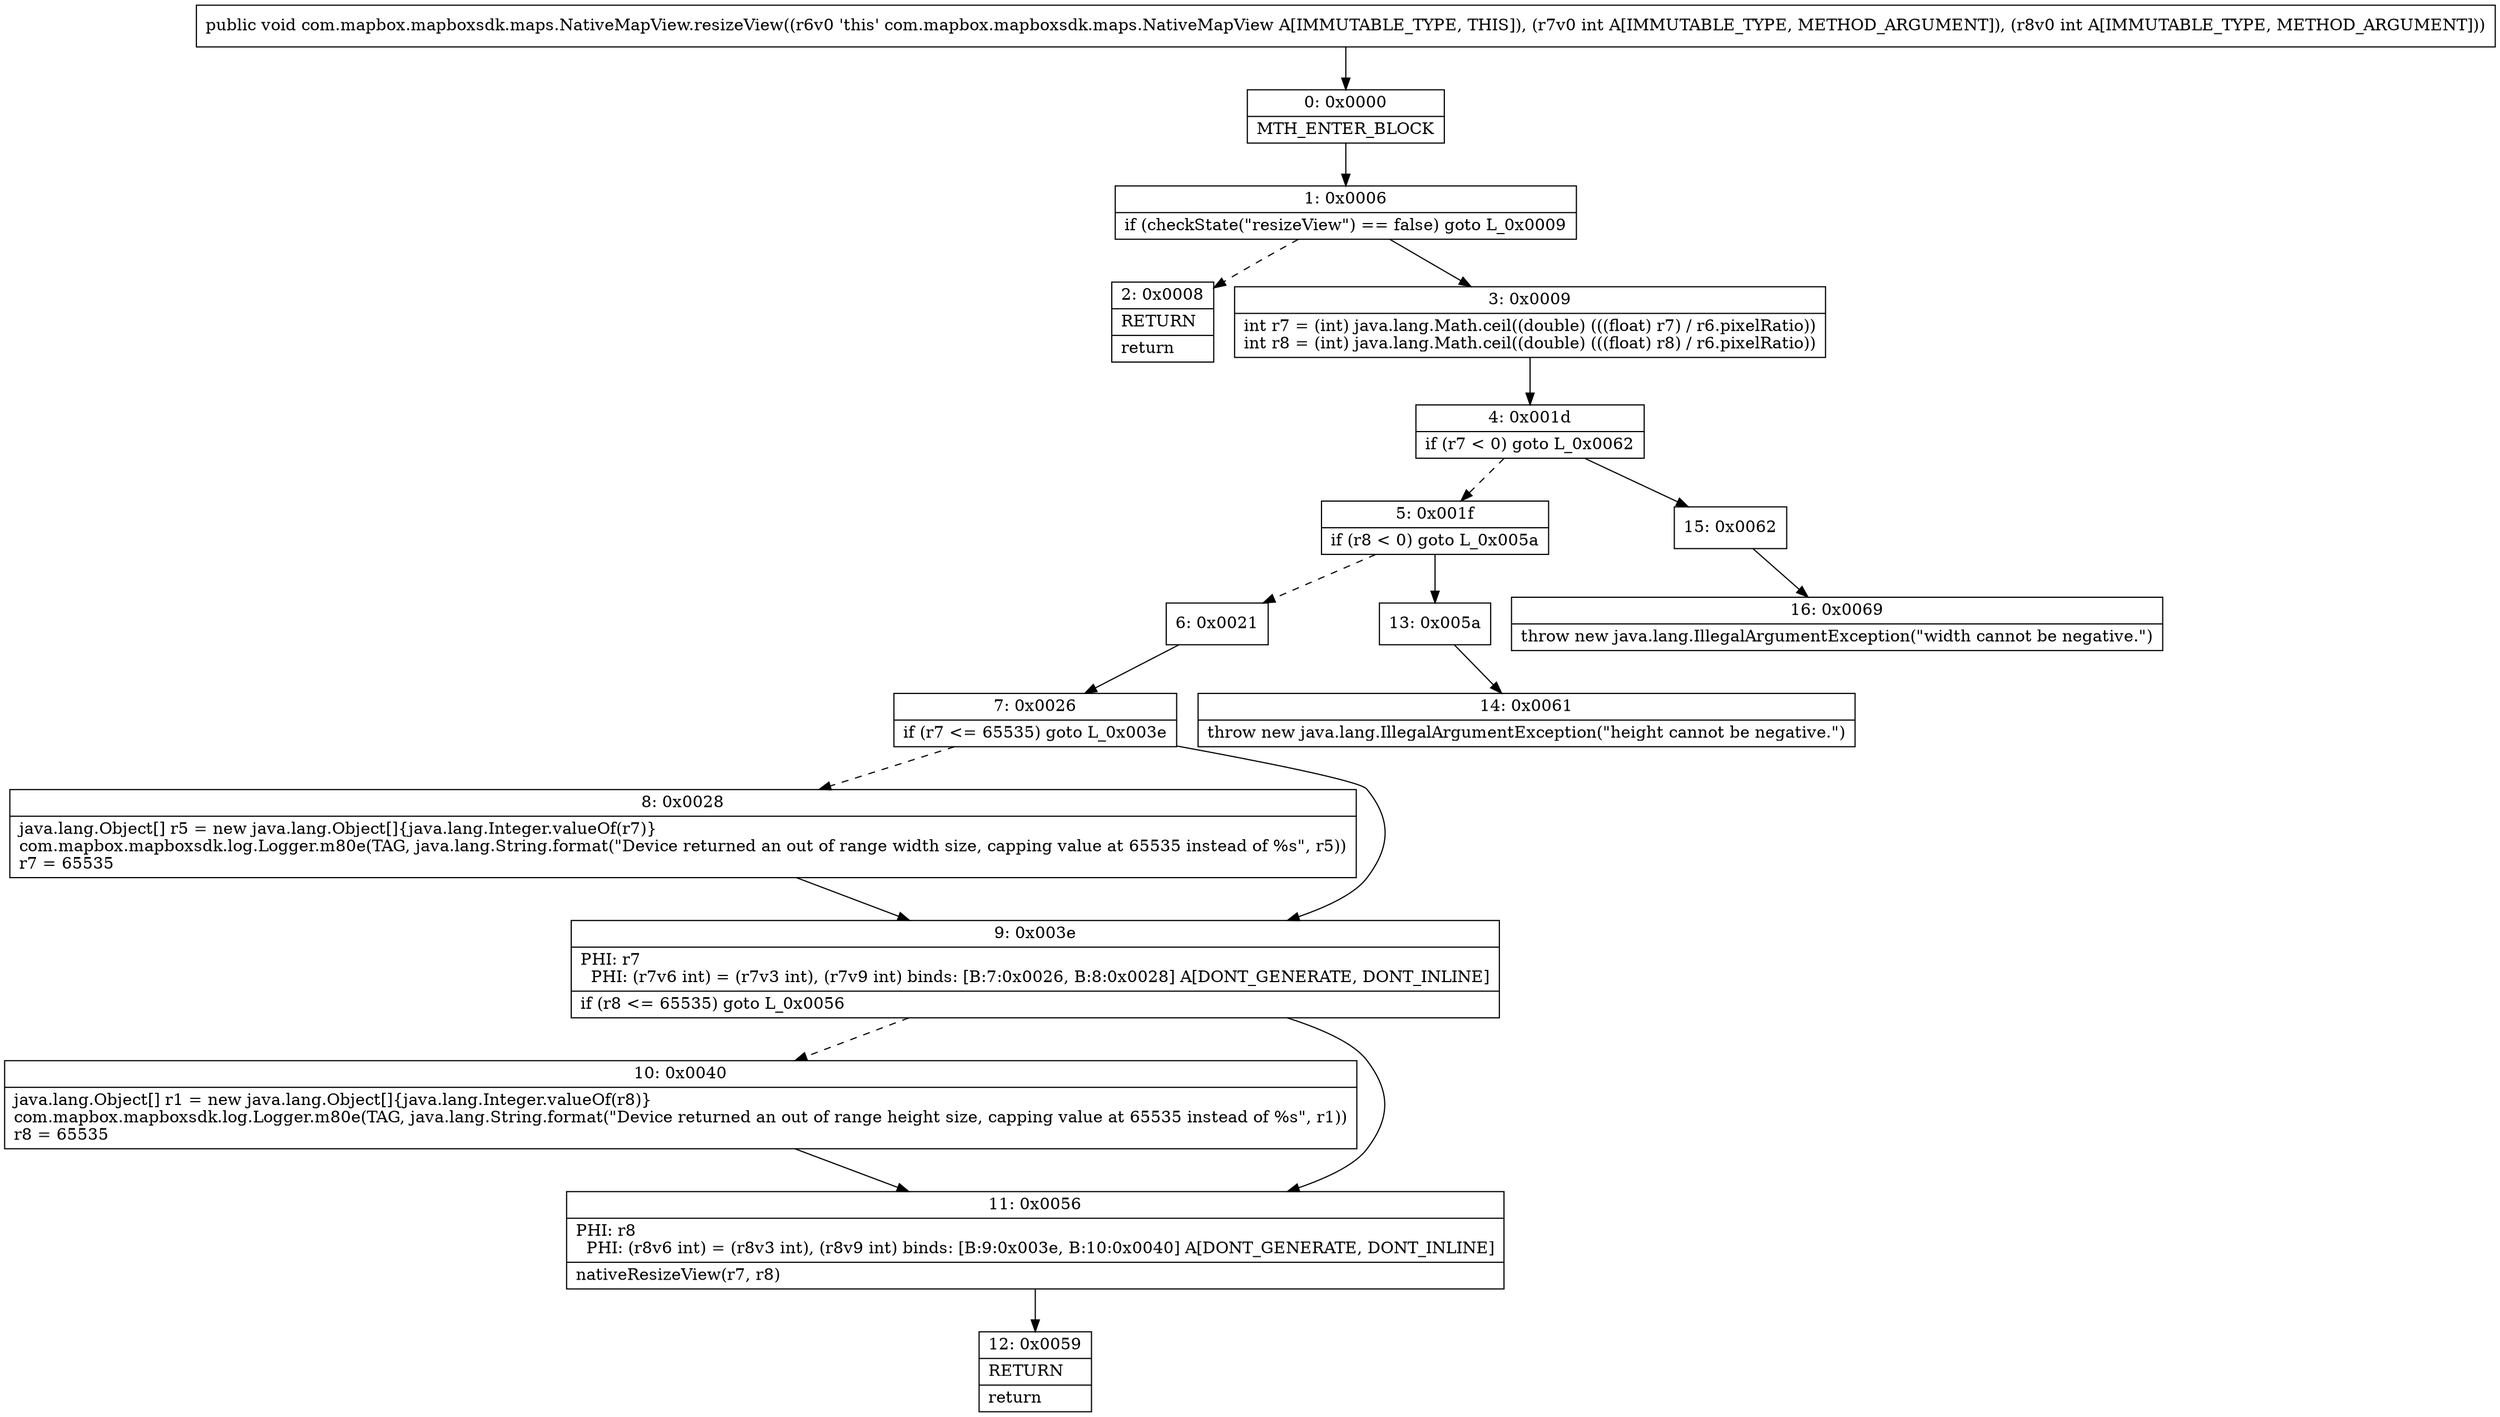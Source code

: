digraph "CFG forcom.mapbox.mapboxsdk.maps.NativeMapView.resizeView(II)V" {
Node_0 [shape=record,label="{0\:\ 0x0000|MTH_ENTER_BLOCK\l}"];
Node_1 [shape=record,label="{1\:\ 0x0006|if (checkState(\"resizeView\") == false) goto L_0x0009\l}"];
Node_2 [shape=record,label="{2\:\ 0x0008|RETURN\l|return\l}"];
Node_3 [shape=record,label="{3\:\ 0x0009|int r7 = (int) java.lang.Math.ceil((double) (((float) r7) \/ r6.pixelRatio))\lint r8 = (int) java.lang.Math.ceil((double) (((float) r8) \/ r6.pixelRatio))\l}"];
Node_4 [shape=record,label="{4\:\ 0x001d|if (r7 \< 0) goto L_0x0062\l}"];
Node_5 [shape=record,label="{5\:\ 0x001f|if (r8 \< 0) goto L_0x005a\l}"];
Node_6 [shape=record,label="{6\:\ 0x0021}"];
Node_7 [shape=record,label="{7\:\ 0x0026|if (r7 \<= 65535) goto L_0x003e\l}"];
Node_8 [shape=record,label="{8\:\ 0x0028|java.lang.Object[] r5 = new java.lang.Object[]\{java.lang.Integer.valueOf(r7)\}\lcom.mapbox.mapboxsdk.log.Logger.m80e(TAG, java.lang.String.format(\"Device returned an out of range width size, capping value at 65535 instead of %s\", r5))\lr7 = 65535\l}"];
Node_9 [shape=record,label="{9\:\ 0x003e|PHI: r7 \l  PHI: (r7v6 int) = (r7v3 int), (r7v9 int) binds: [B:7:0x0026, B:8:0x0028] A[DONT_GENERATE, DONT_INLINE]\l|if (r8 \<= 65535) goto L_0x0056\l}"];
Node_10 [shape=record,label="{10\:\ 0x0040|java.lang.Object[] r1 = new java.lang.Object[]\{java.lang.Integer.valueOf(r8)\}\lcom.mapbox.mapboxsdk.log.Logger.m80e(TAG, java.lang.String.format(\"Device returned an out of range height size, capping value at 65535 instead of %s\", r1))\lr8 = 65535\l}"];
Node_11 [shape=record,label="{11\:\ 0x0056|PHI: r8 \l  PHI: (r8v6 int) = (r8v3 int), (r8v9 int) binds: [B:9:0x003e, B:10:0x0040] A[DONT_GENERATE, DONT_INLINE]\l|nativeResizeView(r7, r8)\l}"];
Node_12 [shape=record,label="{12\:\ 0x0059|RETURN\l|return\l}"];
Node_13 [shape=record,label="{13\:\ 0x005a}"];
Node_14 [shape=record,label="{14\:\ 0x0061|throw new java.lang.IllegalArgumentException(\"height cannot be negative.\")\l}"];
Node_15 [shape=record,label="{15\:\ 0x0062}"];
Node_16 [shape=record,label="{16\:\ 0x0069|throw new java.lang.IllegalArgumentException(\"width cannot be negative.\")\l}"];
MethodNode[shape=record,label="{public void com.mapbox.mapboxsdk.maps.NativeMapView.resizeView((r6v0 'this' com.mapbox.mapboxsdk.maps.NativeMapView A[IMMUTABLE_TYPE, THIS]), (r7v0 int A[IMMUTABLE_TYPE, METHOD_ARGUMENT]), (r8v0 int A[IMMUTABLE_TYPE, METHOD_ARGUMENT])) }"];
MethodNode -> Node_0;
Node_0 -> Node_1;
Node_1 -> Node_2[style=dashed];
Node_1 -> Node_3;
Node_3 -> Node_4;
Node_4 -> Node_5[style=dashed];
Node_4 -> Node_15;
Node_5 -> Node_6[style=dashed];
Node_5 -> Node_13;
Node_6 -> Node_7;
Node_7 -> Node_8[style=dashed];
Node_7 -> Node_9;
Node_8 -> Node_9;
Node_9 -> Node_10[style=dashed];
Node_9 -> Node_11;
Node_10 -> Node_11;
Node_11 -> Node_12;
Node_13 -> Node_14;
Node_15 -> Node_16;
}

